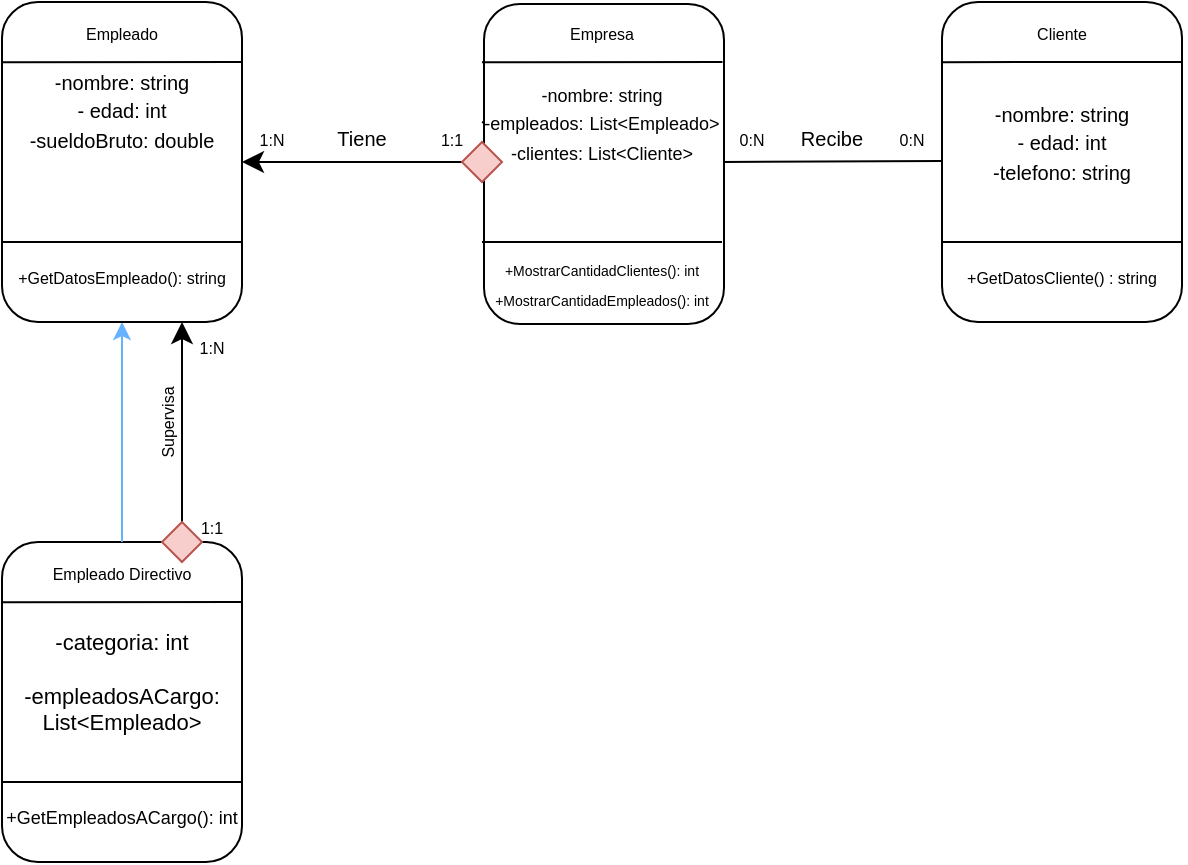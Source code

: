 <mxfile version="24.0.8" type="device">
  <diagram name="Page-1" id="NZObzftYaRMVQlycntrI">
    <mxGraphModel dx="531" dy="300" grid="1" gridSize="10" guides="1" tooltips="1" connect="1" arrows="1" fold="1" page="1" pageScale="1" pageWidth="850" pageHeight="1100" math="0" shadow="0">
      <root>
        <mxCell id="0" />
        <mxCell id="1" parent="0" />
        <mxCell id="UfTuCf3OS7GKTQSjwRax-12" value="" style="group" parent="1" vertex="1" connectable="0">
          <mxGeometry x="50" y="310" width="130" height="160" as="geometry" />
        </mxCell>
        <mxCell id="UfTuCf3OS7GKTQSjwRax-13" value="" style="rounded=1;whiteSpace=wrap;html=1;" parent="UfTuCf3OS7GKTQSjwRax-12" vertex="1">
          <mxGeometry width="120" height="160" as="geometry" />
        </mxCell>
        <mxCell id="UfTuCf3OS7GKTQSjwRax-14" value="" style="endArrow=none;html=1;rounded=0;" parent="UfTuCf3OS7GKTQSjwRax-12" target="UfTuCf3OS7GKTQSjwRax-13" edge="1">
          <mxGeometry width="50" height="50" relative="1" as="geometry">
            <mxPoint y="60" as="sourcePoint" />
            <mxPoint x="50" y="10" as="targetPoint" />
          </mxGeometry>
        </mxCell>
        <mxCell id="UfTuCf3OS7GKTQSjwRax-15" value="" style="endArrow=none;html=1;rounded=0;entryX=1.002;entryY=0.312;entryDx=0;entryDy=0;entryPerimeter=0;" parent="UfTuCf3OS7GKTQSjwRax-12" edge="1">
          <mxGeometry width="50" height="50" relative="1" as="geometry">
            <mxPoint y="30.08" as="sourcePoint" />
            <mxPoint x="120.24" y="30.0" as="targetPoint" />
          </mxGeometry>
        </mxCell>
        <mxCell id="UfTuCf3OS7GKTQSjwRax-16" value="" style="endArrow=none;html=1;rounded=0;entryX=1.002;entryY=0.312;entryDx=0;entryDy=0;entryPerimeter=0;" parent="UfTuCf3OS7GKTQSjwRax-12" edge="1">
          <mxGeometry width="50" height="50" relative="1" as="geometry">
            <mxPoint y="120" as="sourcePoint" />
            <mxPoint x="120" y="120" as="targetPoint" />
          </mxGeometry>
        </mxCell>
        <mxCell id="UfTuCf3OS7GKTQSjwRax-17" value="&lt;span style=&quot;font-size: 8px;&quot;&gt;Empleado Directivo&lt;/span&gt;" style="text;html=1;align=center;verticalAlign=middle;whiteSpace=wrap;rounded=0;" parent="UfTuCf3OS7GKTQSjwRax-12" vertex="1">
          <mxGeometry width="120" height="30" as="geometry" />
        </mxCell>
        <mxCell id="UfTuCf3OS7GKTQSjwRax-18" value="&lt;div style=&quot;font-size: 11px;&quot;&gt;&lt;font style=&quot;font-size: 11px;&quot;&gt;-categoria: int&lt;/font&gt;&lt;/div&gt;&lt;div style=&quot;font-size: 11px;&quot;&gt;&lt;font style=&quot;font-size: 11px;&quot;&gt;&lt;br&gt;&lt;/font&gt;&lt;/div&gt;&lt;div style=&quot;font-size: 11px;&quot;&gt;&lt;font style=&quot;font-size: 11px;&quot;&gt;-empleadosACargo: List&amp;lt;Empleado&amp;gt;&lt;/font&gt;&lt;/div&gt;" style="text;html=1;align=center;verticalAlign=middle;whiteSpace=wrap;rounded=0;" parent="UfTuCf3OS7GKTQSjwRax-12" vertex="1">
          <mxGeometry y="50" width="120" height="40" as="geometry" />
        </mxCell>
        <mxCell id="0UfMdQEw2nPgkmCSFVaS-41" value="&lt;font style=&quot;font-size: 9px;&quot;&gt;+GetEmpleadosACargo(): int&lt;/font&gt;" style="text;html=1;align=center;verticalAlign=middle;whiteSpace=wrap;rounded=0;fontSize=16;" parent="UfTuCf3OS7GKTQSjwRax-12" vertex="1">
          <mxGeometry y="120" width="120" height="30" as="geometry" />
        </mxCell>
        <mxCell id="UfTuCf3OS7GKTQSjwRax-33" style="edgeStyle=orthogonalEdgeStyle;rounded=0;orthogonalLoop=1;jettySize=auto;html=1;exitX=0.5;exitY=0;exitDx=0;exitDy=0;entryX=0.5;entryY=1;entryDx=0;entryDy=0;strokeColor=#66B2FF;endArrow=classic;endFill=1;" parent="1" source="UfTuCf3OS7GKTQSjwRax-17" target="UfTuCf3OS7GKTQSjwRax-1" edge="1">
          <mxGeometry relative="1" as="geometry" />
        </mxCell>
        <mxCell id="UfTuCf3OS7GKTQSjwRax-10" value="" style="group" parent="1" vertex="1" connectable="0">
          <mxGeometry x="50" y="40" width="120.24" height="160" as="geometry" />
        </mxCell>
        <mxCell id="UfTuCf3OS7GKTQSjwRax-1" value="" style="rounded=1;whiteSpace=wrap;html=1;" parent="UfTuCf3OS7GKTQSjwRax-10" vertex="1">
          <mxGeometry width="120" height="160" as="geometry" />
        </mxCell>
        <mxCell id="UfTuCf3OS7GKTQSjwRax-2" value="" style="endArrow=none;html=1;rounded=0;" parent="UfTuCf3OS7GKTQSjwRax-10" target="UfTuCf3OS7GKTQSjwRax-1" edge="1">
          <mxGeometry width="50" height="50" relative="1" as="geometry">
            <mxPoint y="60" as="sourcePoint" />
            <mxPoint x="50" y="10" as="targetPoint" />
          </mxGeometry>
        </mxCell>
        <mxCell id="UfTuCf3OS7GKTQSjwRax-3" value="" style="endArrow=none;html=1;rounded=0;entryX=1.002;entryY=0.312;entryDx=0;entryDy=0;entryPerimeter=0;" parent="UfTuCf3OS7GKTQSjwRax-10" edge="1">
          <mxGeometry width="50" height="50" relative="1" as="geometry">
            <mxPoint y="30.08" as="sourcePoint" />
            <mxPoint x="120.24" y="30.0" as="targetPoint" />
          </mxGeometry>
        </mxCell>
        <mxCell id="UfTuCf3OS7GKTQSjwRax-8" value="" style="endArrow=none;html=1;rounded=0;entryX=1.002;entryY=0.312;entryDx=0;entryDy=0;entryPerimeter=0;" parent="UfTuCf3OS7GKTQSjwRax-10" edge="1">
          <mxGeometry width="50" height="50" relative="1" as="geometry">
            <mxPoint y="120" as="sourcePoint" />
            <mxPoint x="120" y="120" as="targetPoint" />
          </mxGeometry>
        </mxCell>
        <mxCell id="UfTuCf3OS7GKTQSjwRax-9" value="&lt;font style=&quot;font-size: 8px;&quot;&gt;Empleado&lt;/font&gt;" style="text;html=1;align=center;verticalAlign=middle;whiteSpace=wrap;rounded=0;" parent="UfTuCf3OS7GKTQSjwRax-10" vertex="1">
          <mxGeometry x="30" width="60" height="30" as="geometry" />
        </mxCell>
        <mxCell id="UfTuCf3OS7GKTQSjwRax-11" value="&lt;font size=&quot;1&quot;&gt;-nombre: string&lt;/font&gt;&lt;div&gt;&lt;font size=&quot;1&quot;&gt;- edad: int&lt;/font&gt;&lt;/div&gt;&lt;div&gt;&lt;font size=&quot;1&quot;&gt;-sueldoBruto: double&lt;/font&gt;&lt;/div&gt;&lt;div&gt;&lt;font size=&quot;1&quot;&gt;&lt;br&gt;&lt;/font&gt;&lt;/div&gt;" style="text;html=1;align=center;verticalAlign=middle;whiteSpace=wrap;rounded=0;" parent="UfTuCf3OS7GKTQSjwRax-10" vertex="1">
          <mxGeometry y="41" width="120" height="40" as="geometry" />
        </mxCell>
        <mxCell id="0UfMdQEw2nPgkmCSFVaS-37" value="&lt;font style=&quot;font-size: 8px;&quot;&gt;+GetDatosEmpleado(): string&lt;/font&gt;" style="text;html=1;align=center;verticalAlign=middle;whiteSpace=wrap;rounded=0;fontSize=16;" parent="UfTuCf3OS7GKTQSjwRax-10" vertex="1">
          <mxGeometry y="120" width="120" height="30" as="geometry" />
        </mxCell>
        <mxCell id="0UfMdQEw2nPgkmCSFVaS-3" value="&lt;font style=&quot;font-size: 8px;&quot;&gt;Supervisa&lt;/font&gt;" style="text;html=1;align=center;verticalAlign=middle;whiteSpace=wrap;rounded=0;fontSize=16;rotation=-90;" parent="1" vertex="1">
          <mxGeometry x="100" y="240" width="60" height="20" as="geometry" />
        </mxCell>
        <mxCell id="0UfMdQEw2nPgkmCSFVaS-4" value="&lt;font style=&quot;font-size: 8px;&quot;&gt;1:1&lt;/font&gt;" style="text;html=1;align=center;verticalAlign=middle;whiteSpace=wrap;rounded=0;fontSize=16;" parent="1" vertex="1">
          <mxGeometry x="140.24" y="300" width="30" as="geometry" />
        </mxCell>
        <mxCell id="0UfMdQEw2nPgkmCSFVaS-5" value="&lt;font style=&quot;font-size: 8px;&quot;&gt;1:N&lt;/font&gt;" style="text;html=1;align=center;verticalAlign=middle;whiteSpace=wrap;rounded=0;fontSize=16;" parent="1" vertex="1">
          <mxGeometry x="140.24" y="210" width="30" as="geometry" />
        </mxCell>
        <mxCell id="0UfMdQEw2nPgkmCSFVaS-6" style="edgeStyle=none;curved=1;rounded=0;orthogonalLoop=1;jettySize=auto;html=1;entryX=0;entryY=0;entryDx=0;entryDy=0;fontSize=12;startSize=8;endSize=8;" parent="1" source="0UfMdQEw2nPgkmCSFVaS-5" target="0UfMdQEw2nPgkmCSFVaS-5" edge="1">
          <mxGeometry relative="1" as="geometry" />
        </mxCell>
        <mxCell id="0UfMdQEw2nPgkmCSFVaS-11" value="" style="endArrow=classic;html=1;rounded=0;fontSize=12;startSize=8;endSize=8;curved=1;entryX=0.75;entryY=1;entryDx=0;entryDy=0;exitX=0.75;exitY=0;exitDx=0;exitDy=0;endFill=1;" parent="1" source="UfTuCf3OS7GKTQSjwRax-17" target="UfTuCf3OS7GKTQSjwRax-1" edge="1">
          <mxGeometry width="50" height="50" relative="1" as="geometry">
            <mxPoint x="140" y="320" as="sourcePoint" />
            <mxPoint x="140" y="200" as="targetPoint" />
          </mxGeometry>
        </mxCell>
        <mxCell id="0UfMdQEw2nPgkmCSFVaS-10" value="" style="rhombus;whiteSpace=wrap;html=1;fillColor=#f8cecc;strokeColor=#b85450;" parent="1" vertex="1">
          <mxGeometry x="130" y="300" width="20" height="20" as="geometry" />
        </mxCell>
        <mxCell id="0UfMdQEw2nPgkmCSFVaS-12" value="" style="group" parent="1" vertex="1" connectable="0">
          <mxGeometry x="520" y="40" width="120.24" height="160" as="geometry" />
        </mxCell>
        <mxCell id="0UfMdQEw2nPgkmCSFVaS-13" value="" style="rounded=1;whiteSpace=wrap;html=1;" parent="0UfMdQEw2nPgkmCSFVaS-12" vertex="1">
          <mxGeometry width="120" height="160" as="geometry" />
        </mxCell>
        <mxCell id="0UfMdQEw2nPgkmCSFVaS-14" value="" style="endArrow=none;html=1;rounded=0;" parent="0UfMdQEw2nPgkmCSFVaS-12" target="0UfMdQEw2nPgkmCSFVaS-13" edge="1">
          <mxGeometry width="50" height="50" relative="1" as="geometry">
            <mxPoint y="60" as="sourcePoint" />
            <mxPoint x="50" y="10" as="targetPoint" />
          </mxGeometry>
        </mxCell>
        <mxCell id="0UfMdQEw2nPgkmCSFVaS-15" value="" style="endArrow=none;html=1;rounded=0;entryX=1.002;entryY=0.312;entryDx=0;entryDy=0;entryPerimeter=0;" parent="0UfMdQEw2nPgkmCSFVaS-12" edge="1">
          <mxGeometry width="50" height="50" relative="1" as="geometry">
            <mxPoint y="30.08" as="sourcePoint" />
            <mxPoint x="120.24" y="30.0" as="targetPoint" />
          </mxGeometry>
        </mxCell>
        <mxCell id="0UfMdQEw2nPgkmCSFVaS-16" value="" style="endArrow=none;html=1;rounded=0;entryX=1.002;entryY=0.312;entryDx=0;entryDy=0;entryPerimeter=0;" parent="0UfMdQEw2nPgkmCSFVaS-12" edge="1">
          <mxGeometry width="50" height="50" relative="1" as="geometry">
            <mxPoint y="120" as="sourcePoint" />
            <mxPoint x="120" y="120" as="targetPoint" />
          </mxGeometry>
        </mxCell>
        <mxCell id="0UfMdQEw2nPgkmCSFVaS-17" value="&lt;span style=&quot;font-size: 8px;&quot;&gt;Cliente&lt;/span&gt;" style="text;html=1;align=center;verticalAlign=middle;whiteSpace=wrap;rounded=0;" parent="0UfMdQEw2nPgkmCSFVaS-12" vertex="1">
          <mxGeometry width="120" height="30" as="geometry" />
        </mxCell>
        <mxCell id="0UfMdQEw2nPgkmCSFVaS-18" value="&lt;font size=&quot;1&quot;&gt;-nombre: string&lt;/font&gt;&lt;div&gt;&lt;font size=&quot;1&quot;&gt;- edad: int&lt;/font&gt;&lt;/div&gt;&lt;div&gt;&lt;font size=&quot;1&quot;&gt;-telefono: string&lt;/font&gt;&lt;/div&gt;" style="text;html=1;align=center;verticalAlign=middle;whiteSpace=wrap;rounded=0;" parent="0UfMdQEw2nPgkmCSFVaS-12" vertex="1">
          <mxGeometry y="50" width="120" height="40" as="geometry" />
        </mxCell>
        <mxCell id="0UfMdQEw2nPgkmCSFVaS-39" value="&lt;span style=&quot;font-size: 8px;&quot;&gt;+GetDatosCliente() : string&lt;/span&gt;" style="text;html=1;align=center;verticalAlign=middle;whiteSpace=wrap;rounded=0;fontSize=16;" parent="0UfMdQEw2nPgkmCSFVaS-12" vertex="1">
          <mxGeometry y="120" width="120" height="30" as="geometry" />
        </mxCell>
        <mxCell id="0UfMdQEw2nPgkmCSFVaS-27" value="" style="endArrow=none;html=1;rounded=0;fontSize=12;startSize=8;endSize=8;curved=1;entryX=0;entryY=0.75;entryDx=0;entryDy=0;" parent="1" edge="1">
          <mxGeometry width="50" height="50" relative="1" as="geometry">
            <mxPoint x="410" y="120" as="sourcePoint" />
            <mxPoint x="520" y="119.5" as="targetPoint" />
          </mxGeometry>
        </mxCell>
        <mxCell id="0UfMdQEw2nPgkmCSFVaS-28" value="&lt;font style=&quot;font-size: 10px;&quot;&gt;Tiene&lt;/font&gt;" style="text;html=1;align=center;verticalAlign=middle;whiteSpace=wrap;rounded=0;fontSize=16;" parent="1" vertex="1">
          <mxGeometry x="200" y="91" width="60" height="30" as="geometry" />
        </mxCell>
        <mxCell id="0UfMdQEw2nPgkmCSFVaS-29" value="&lt;font style=&quot;font-size: 10px;&quot;&gt;Recibe&lt;/font&gt;" style="text;html=1;align=center;verticalAlign=middle;whiteSpace=wrap;rounded=0;fontSize=16;" parent="1" vertex="1">
          <mxGeometry x="440" y="91" width="50" height="30" as="geometry" />
        </mxCell>
        <mxCell id="0UfMdQEw2nPgkmCSFVaS-30" value="&lt;font style=&quot;font-size: 8px;&quot;&gt;1:N&lt;/font&gt;" style="text;html=1;align=center;verticalAlign=middle;whiteSpace=wrap;rounded=0;fontSize=16;" parent="1" vertex="1">
          <mxGeometry x="170" y="106" width="30" as="geometry" />
        </mxCell>
        <mxCell id="0UfMdQEw2nPgkmCSFVaS-31" value="&lt;font style=&quot;font-size: 8px;&quot;&gt;1:1&lt;/font&gt;" style="text;html=1;align=center;verticalAlign=middle;whiteSpace=wrap;rounded=0;fontSize=16;" parent="1" vertex="1">
          <mxGeometry x="260" y="106" width="30" as="geometry" />
        </mxCell>
        <mxCell id="0UfMdQEw2nPgkmCSFVaS-35" value="&lt;font style=&quot;font-size: 8px;&quot;&gt;0:N&lt;/font&gt;" style="text;html=1;align=center;verticalAlign=middle;whiteSpace=wrap;rounded=0;fontSize=16;" parent="1" vertex="1">
          <mxGeometry x="490" y="106" width="30" as="geometry" />
        </mxCell>
        <mxCell id="0UfMdQEw2nPgkmCSFVaS-36" value="&lt;font style=&quot;font-size: 8px;&quot;&gt;0:N&lt;/font&gt;" style="text;html=1;align=center;verticalAlign=middle;whiteSpace=wrap;rounded=0;fontSize=16;" parent="1" vertex="1">
          <mxGeometry x="410" y="106" width="30" as="geometry" />
        </mxCell>
        <mxCell id="0UfMdQEw2nPgkmCSFVaS-43" value="" style="endArrow=classic;html=1;rounded=0;fontSize=12;startSize=8;endSize=8;curved=1;exitX=0;exitY=0.5;exitDx=0;exitDy=0;endFill=1;" parent="1" source="0UfMdQEw2nPgkmCSFVaS-42" edge="1">
          <mxGeometry width="50" height="50" relative="1" as="geometry">
            <mxPoint x="170" y="120" as="sourcePoint" />
            <mxPoint x="170" y="120" as="targetPoint" />
          </mxGeometry>
        </mxCell>
        <mxCell id="0UfMdQEw2nPgkmCSFVaS-20" value="" style="rounded=1;whiteSpace=wrap;html=1;" parent="1" vertex="1">
          <mxGeometry x="291" y="41" width="120" height="160" as="geometry" />
        </mxCell>
        <mxCell id="0UfMdQEw2nPgkmCSFVaS-21" value="" style="endArrow=none;html=1;rounded=0;" parent="1" target="0UfMdQEw2nPgkmCSFVaS-20" edge="1">
          <mxGeometry width="50" height="50" relative="1" as="geometry">
            <mxPoint x="290" y="100" as="sourcePoint" />
            <mxPoint x="340" y="50" as="targetPoint" />
          </mxGeometry>
        </mxCell>
        <mxCell id="0UfMdQEw2nPgkmCSFVaS-22" value="" style="endArrow=none;html=1;rounded=0;entryX=1.002;entryY=0.312;entryDx=0;entryDy=0;entryPerimeter=0;" parent="1" edge="1">
          <mxGeometry width="50" height="50" relative="1" as="geometry">
            <mxPoint x="290" y="70.08" as="sourcePoint" />
            <mxPoint x="410.24" y="70.0" as="targetPoint" />
          </mxGeometry>
        </mxCell>
        <mxCell id="0UfMdQEw2nPgkmCSFVaS-23" value="" style="endArrow=none;html=1;rounded=0;entryX=1.002;entryY=0.312;entryDx=0;entryDy=0;entryPerimeter=0;" parent="1" edge="1">
          <mxGeometry width="50" height="50" relative="1" as="geometry">
            <mxPoint x="290" y="160" as="sourcePoint" />
            <mxPoint x="410" y="160" as="targetPoint" />
          </mxGeometry>
        </mxCell>
        <mxCell id="0UfMdQEw2nPgkmCSFVaS-24" value="&lt;span style=&quot;font-size: 8px;&quot;&gt;Empresa&lt;/span&gt;" style="text;html=1;align=center;verticalAlign=middle;whiteSpace=wrap;rounded=0;" parent="1" vertex="1">
          <mxGeometry x="290" y="40" width="120" height="30" as="geometry" />
        </mxCell>
        <mxCell id="0UfMdQEw2nPgkmCSFVaS-25" value="&lt;font style=&quot;font-size: 9px;&quot;&gt;-nombre: string&lt;/font&gt;&lt;div style=&quot;&quot;&gt;&lt;font style=&quot;font-size: 9px;&quot;&gt;-empleados:&lt;/font&gt;&lt;font style=&quot;font-size: 11px;&quot;&gt; &lt;/font&gt;&lt;font style=&quot;font-size: 9px;&quot;&gt;List&amp;lt;Empleado&amp;gt;&lt;/font&gt;&lt;/div&gt;&lt;div style=&quot;&quot;&gt;&lt;font style=&quot;font-size: 9px;&quot;&gt;-clientes: List&amp;lt;Cliente&amp;gt;&lt;/font&gt;&lt;/div&gt;" style="text;html=1;align=center;verticalAlign=middle;whiteSpace=wrap;rounded=0;" parent="1" vertex="1">
          <mxGeometry x="290.24" y="70" width="120" height="60" as="geometry" />
        </mxCell>
        <mxCell id="0UfMdQEw2nPgkmCSFVaS-45" value="&lt;font style=&quot;font-size: 7px;&quot;&gt;+MostrarCantidadClientes(): int&lt;/font&gt;&lt;div style=&quot;&quot;&gt;&lt;font style=&quot;font-size: 7px;&quot;&gt;+MostrarCantidadEmpleados(): int&lt;/font&gt;&lt;/div&gt;" style="text;html=1;align=center;verticalAlign=middle;whiteSpace=wrap;rounded=0;" parent="1" vertex="1">
          <mxGeometry x="290" y="150" width="120" height="60" as="geometry" />
        </mxCell>
        <mxCell id="0UfMdQEw2nPgkmCSFVaS-42" value="" style="rhombus;whiteSpace=wrap;html=1;fillColor=#f8cecc;strokeColor=#b85450;" parent="1" vertex="1">
          <mxGeometry x="280" y="110" width="20" height="20" as="geometry" />
        </mxCell>
      </root>
    </mxGraphModel>
  </diagram>
</mxfile>
